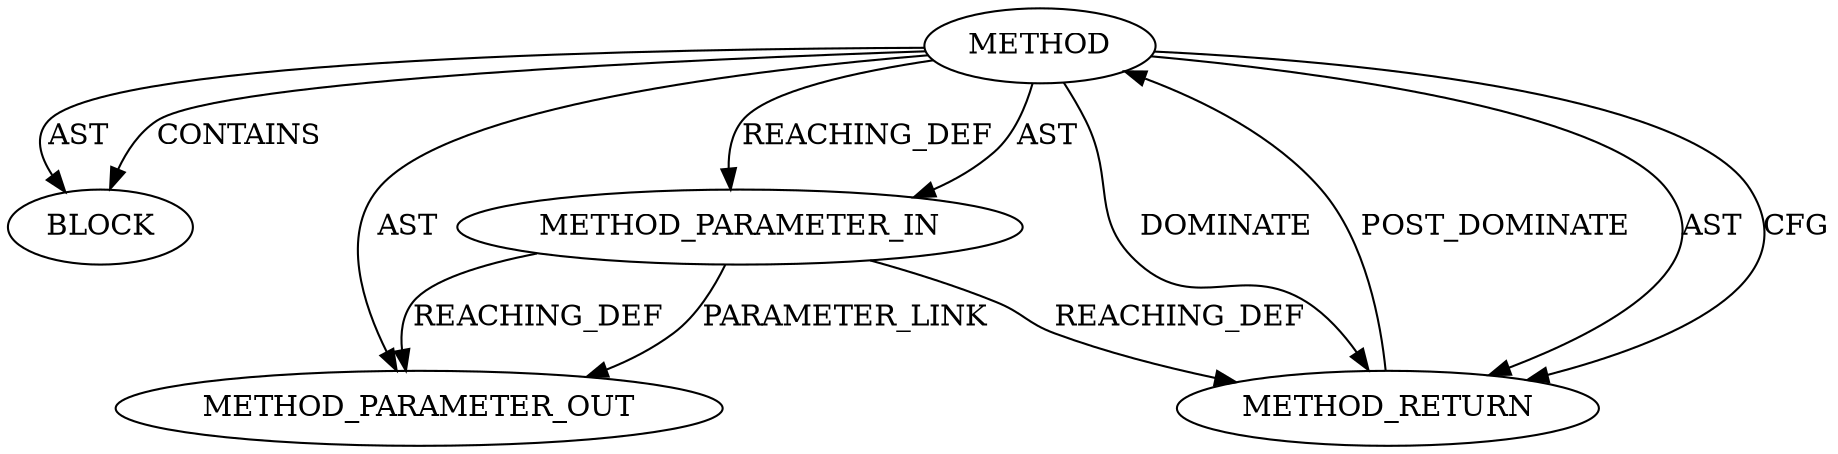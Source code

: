 digraph {
  19924 [label=BLOCK ORDER=1 ARGUMENT_INDEX=1 CODE="<empty>" TYPE_FULL_NAME="ANY"]
  19923 [label=METHOD_PARAMETER_IN ORDER=1 CODE="p1" IS_VARIADIC=false TYPE_FULL_NAME="ANY" EVALUATION_STRATEGY="BY_VALUE" INDEX=1 NAME="p1"]
  19925 [label=METHOD_RETURN ORDER=2 CODE="RET" TYPE_FULL_NAME="ANY" EVALUATION_STRATEGY="BY_VALUE"]
  19922 [label=METHOD AST_PARENT_TYPE="NAMESPACE_BLOCK" AST_PARENT_FULL_NAME="<global>" ORDER=0 CODE="<empty>" FULL_NAME="skb_pagelen" IS_EXTERNAL=true FILENAME="<empty>" SIGNATURE="" NAME="skb_pagelen"]
  21977 [label=METHOD_PARAMETER_OUT ORDER=1 CODE="p1" IS_VARIADIC=false TYPE_FULL_NAME="ANY" EVALUATION_STRATEGY="BY_VALUE" INDEX=1 NAME="p1"]
  19922 -> 19923 [label=REACHING_DEF VARIABLE=""]
  19922 -> 19924 [label=AST ]
  19922 -> 19924 [label=CONTAINS ]
  19923 -> 21977 [label=PARAMETER_LINK ]
  19922 -> 19925 [label=AST ]
  19922 -> 19925 [label=CFG ]
  19923 -> 19925 [label=REACHING_DEF VARIABLE="p1"]
  19925 -> 19922 [label=POST_DOMINATE ]
  19922 -> 21977 [label=AST ]
  19923 -> 21977 [label=REACHING_DEF VARIABLE="p1"]
  19922 -> 19925 [label=DOMINATE ]
  19922 -> 19923 [label=AST ]
}
